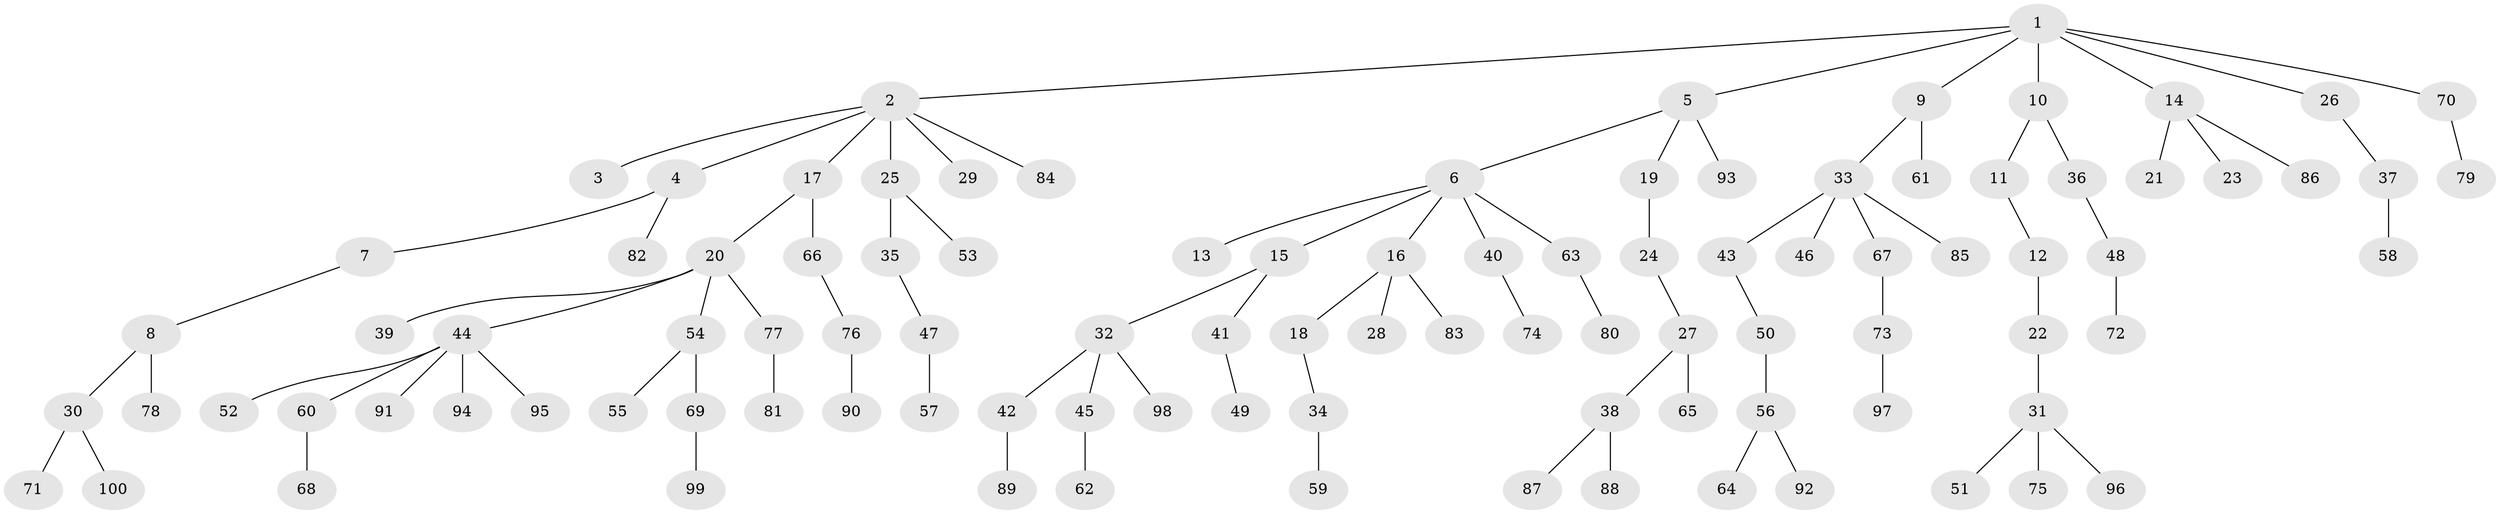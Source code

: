 // Generated by graph-tools (version 1.1) at 2025/11/02/21/25 10:11:10]
// undirected, 100 vertices, 99 edges
graph export_dot {
graph [start="1"]
  node [color=gray90,style=filled];
  1;
  2;
  3;
  4;
  5;
  6;
  7;
  8;
  9;
  10;
  11;
  12;
  13;
  14;
  15;
  16;
  17;
  18;
  19;
  20;
  21;
  22;
  23;
  24;
  25;
  26;
  27;
  28;
  29;
  30;
  31;
  32;
  33;
  34;
  35;
  36;
  37;
  38;
  39;
  40;
  41;
  42;
  43;
  44;
  45;
  46;
  47;
  48;
  49;
  50;
  51;
  52;
  53;
  54;
  55;
  56;
  57;
  58;
  59;
  60;
  61;
  62;
  63;
  64;
  65;
  66;
  67;
  68;
  69;
  70;
  71;
  72;
  73;
  74;
  75;
  76;
  77;
  78;
  79;
  80;
  81;
  82;
  83;
  84;
  85;
  86;
  87;
  88;
  89;
  90;
  91;
  92;
  93;
  94;
  95;
  96;
  97;
  98;
  99;
  100;
  1 -- 2;
  1 -- 5;
  1 -- 9;
  1 -- 10;
  1 -- 14;
  1 -- 26;
  1 -- 70;
  2 -- 3;
  2 -- 4;
  2 -- 17;
  2 -- 25;
  2 -- 29;
  2 -- 84;
  4 -- 7;
  4 -- 82;
  5 -- 6;
  5 -- 19;
  5 -- 93;
  6 -- 13;
  6 -- 15;
  6 -- 16;
  6 -- 40;
  6 -- 63;
  7 -- 8;
  8 -- 30;
  8 -- 78;
  9 -- 33;
  9 -- 61;
  10 -- 11;
  10 -- 36;
  11 -- 12;
  12 -- 22;
  14 -- 21;
  14 -- 23;
  14 -- 86;
  15 -- 32;
  15 -- 41;
  16 -- 18;
  16 -- 28;
  16 -- 83;
  17 -- 20;
  17 -- 66;
  18 -- 34;
  19 -- 24;
  20 -- 39;
  20 -- 44;
  20 -- 54;
  20 -- 77;
  22 -- 31;
  24 -- 27;
  25 -- 35;
  25 -- 53;
  26 -- 37;
  27 -- 38;
  27 -- 65;
  30 -- 71;
  30 -- 100;
  31 -- 51;
  31 -- 75;
  31 -- 96;
  32 -- 42;
  32 -- 45;
  32 -- 98;
  33 -- 43;
  33 -- 46;
  33 -- 67;
  33 -- 85;
  34 -- 59;
  35 -- 47;
  36 -- 48;
  37 -- 58;
  38 -- 87;
  38 -- 88;
  40 -- 74;
  41 -- 49;
  42 -- 89;
  43 -- 50;
  44 -- 52;
  44 -- 60;
  44 -- 91;
  44 -- 94;
  44 -- 95;
  45 -- 62;
  47 -- 57;
  48 -- 72;
  50 -- 56;
  54 -- 55;
  54 -- 69;
  56 -- 64;
  56 -- 92;
  60 -- 68;
  63 -- 80;
  66 -- 76;
  67 -- 73;
  69 -- 99;
  70 -- 79;
  73 -- 97;
  76 -- 90;
  77 -- 81;
}
